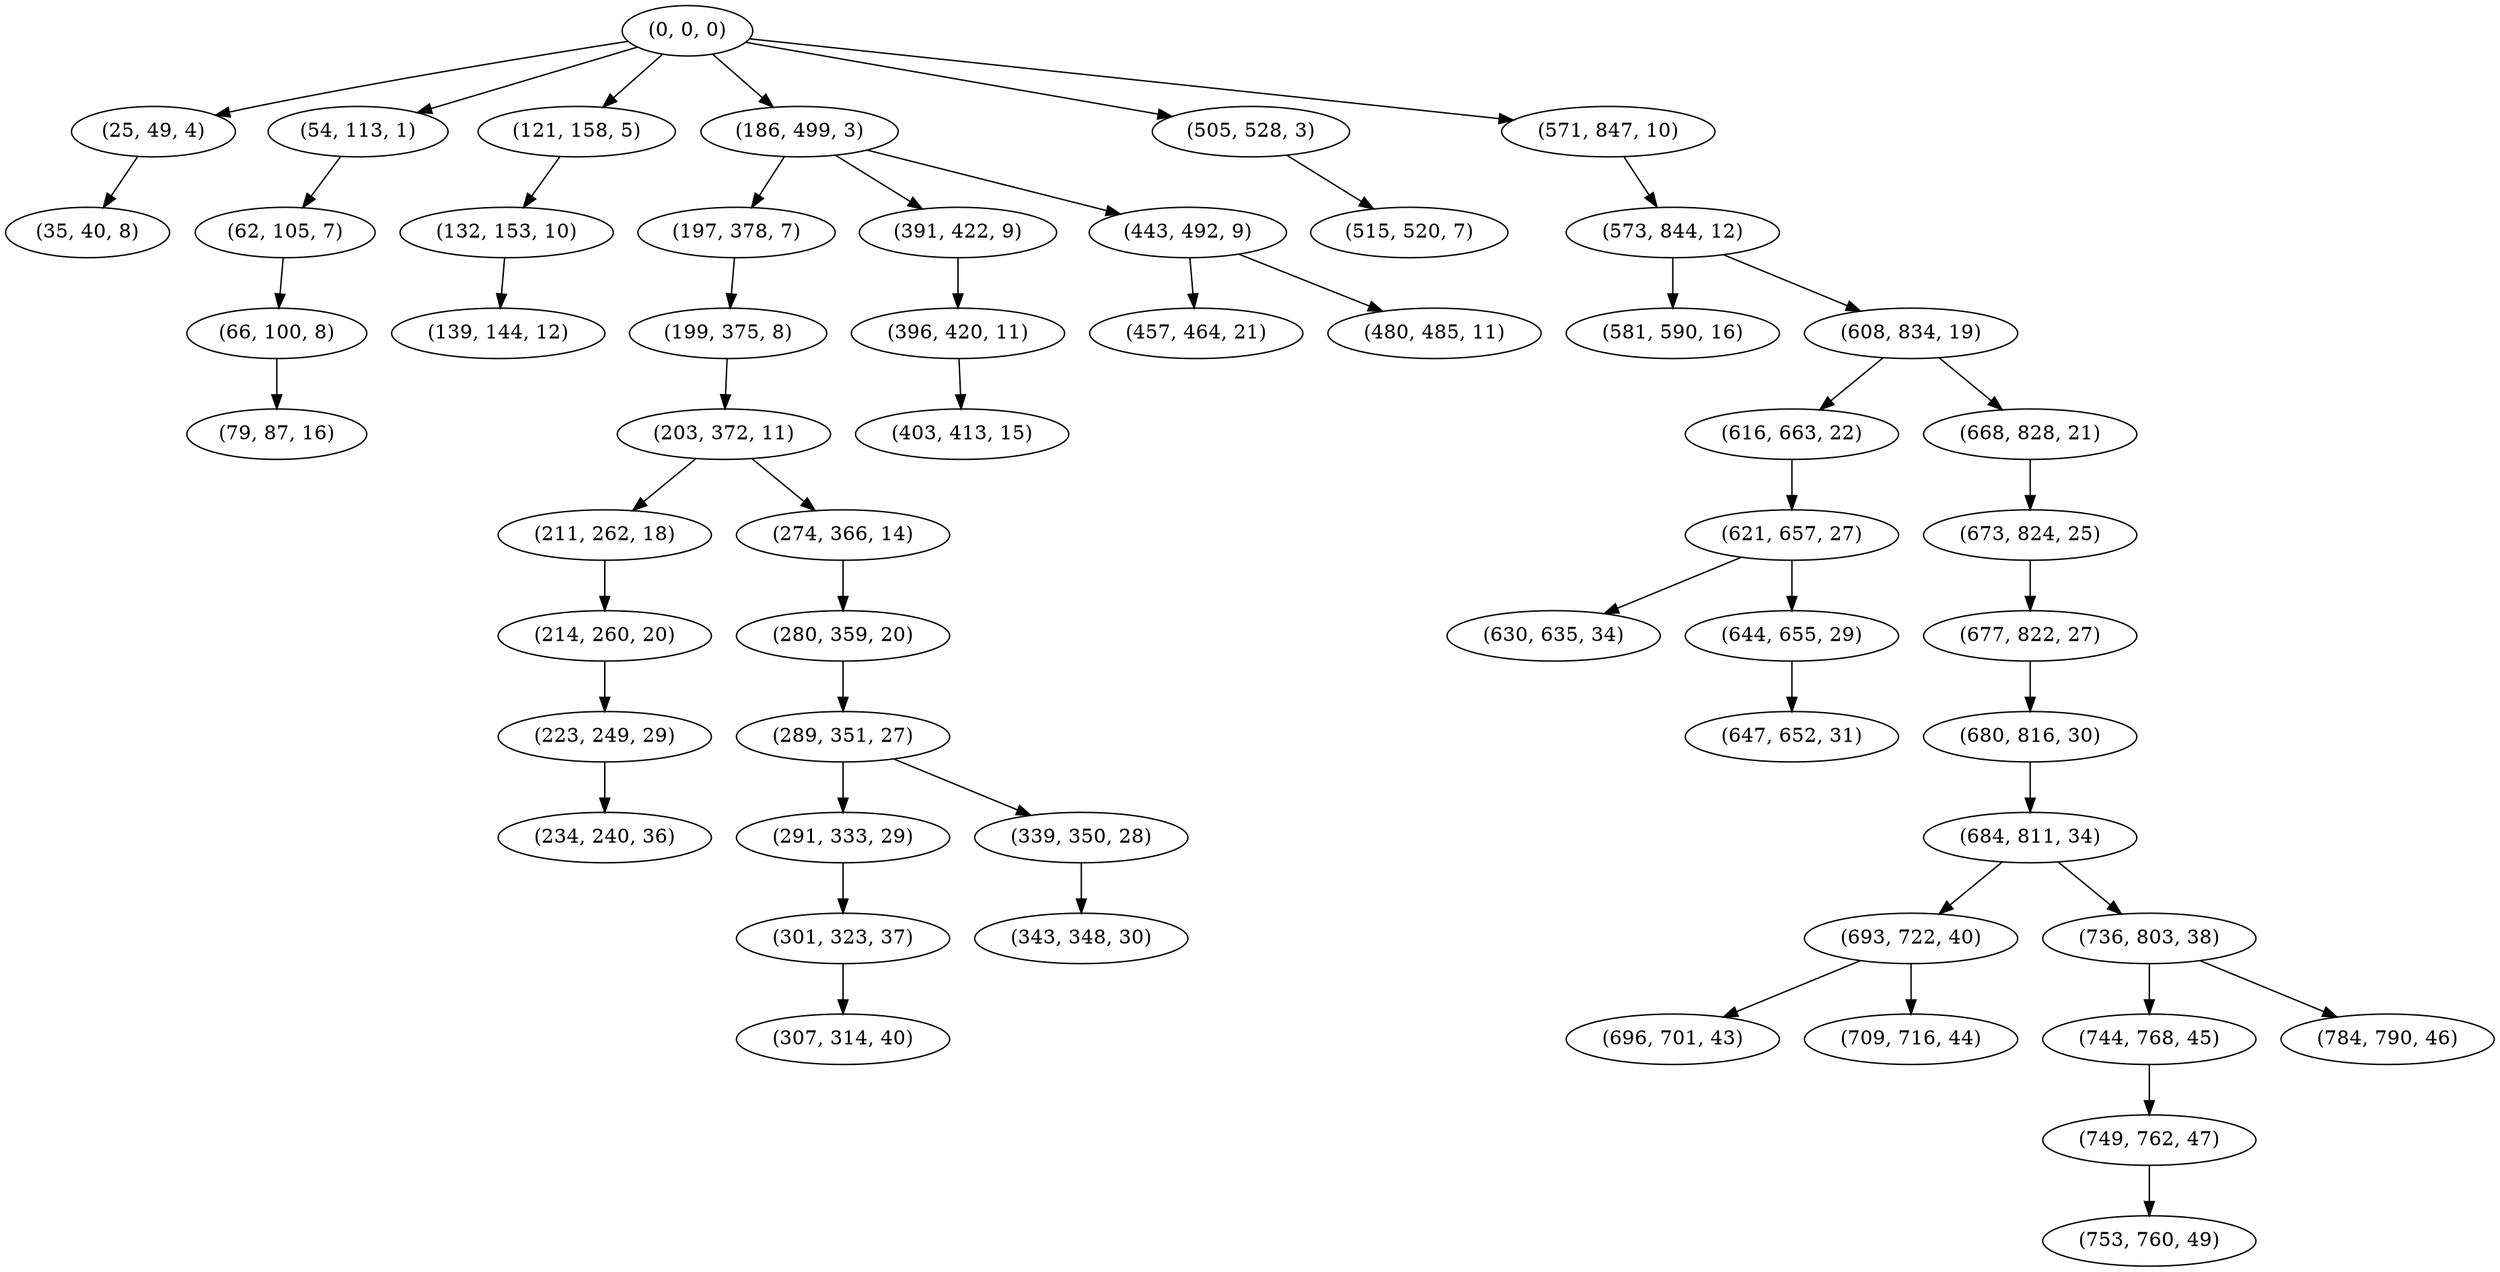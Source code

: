 digraph tree {
    "(0, 0, 0)";
    "(25, 49, 4)";
    "(35, 40, 8)";
    "(54, 113, 1)";
    "(62, 105, 7)";
    "(66, 100, 8)";
    "(79, 87, 16)";
    "(121, 158, 5)";
    "(132, 153, 10)";
    "(139, 144, 12)";
    "(186, 499, 3)";
    "(197, 378, 7)";
    "(199, 375, 8)";
    "(203, 372, 11)";
    "(211, 262, 18)";
    "(214, 260, 20)";
    "(223, 249, 29)";
    "(234, 240, 36)";
    "(274, 366, 14)";
    "(280, 359, 20)";
    "(289, 351, 27)";
    "(291, 333, 29)";
    "(301, 323, 37)";
    "(307, 314, 40)";
    "(339, 350, 28)";
    "(343, 348, 30)";
    "(391, 422, 9)";
    "(396, 420, 11)";
    "(403, 413, 15)";
    "(443, 492, 9)";
    "(457, 464, 21)";
    "(480, 485, 11)";
    "(505, 528, 3)";
    "(515, 520, 7)";
    "(571, 847, 10)";
    "(573, 844, 12)";
    "(581, 590, 16)";
    "(608, 834, 19)";
    "(616, 663, 22)";
    "(621, 657, 27)";
    "(630, 635, 34)";
    "(644, 655, 29)";
    "(647, 652, 31)";
    "(668, 828, 21)";
    "(673, 824, 25)";
    "(677, 822, 27)";
    "(680, 816, 30)";
    "(684, 811, 34)";
    "(693, 722, 40)";
    "(696, 701, 43)";
    "(709, 716, 44)";
    "(736, 803, 38)";
    "(744, 768, 45)";
    "(749, 762, 47)";
    "(753, 760, 49)";
    "(784, 790, 46)";
    "(0, 0, 0)" -> "(25, 49, 4)";
    "(0, 0, 0)" -> "(54, 113, 1)";
    "(0, 0, 0)" -> "(121, 158, 5)";
    "(0, 0, 0)" -> "(186, 499, 3)";
    "(0, 0, 0)" -> "(505, 528, 3)";
    "(0, 0, 0)" -> "(571, 847, 10)";
    "(25, 49, 4)" -> "(35, 40, 8)";
    "(54, 113, 1)" -> "(62, 105, 7)";
    "(62, 105, 7)" -> "(66, 100, 8)";
    "(66, 100, 8)" -> "(79, 87, 16)";
    "(121, 158, 5)" -> "(132, 153, 10)";
    "(132, 153, 10)" -> "(139, 144, 12)";
    "(186, 499, 3)" -> "(197, 378, 7)";
    "(186, 499, 3)" -> "(391, 422, 9)";
    "(186, 499, 3)" -> "(443, 492, 9)";
    "(197, 378, 7)" -> "(199, 375, 8)";
    "(199, 375, 8)" -> "(203, 372, 11)";
    "(203, 372, 11)" -> "(211, 262, 18)";
    "(203, 372, 11)" -> "(274, 366, 14)";
    "(211, 262, 18)" -> "(214, 260, 20)";
    "(214, 260, 20)" -> "(223, 249, 29)";
    "(223, 249, 29)" -> "(234, 240, 36)";
    "(274, 366, 14)" -> "(280, 359, 20)";
    "(280, 359, 20)" -> "(289, 351, 27)";
    "(289, 351, 27)" -> "(291, 333, 29)";
    "(289, 351, 27)" -> "(339, 350, 28)";
    "(291, 333, 29)" -> "(301, 323, 37)";
    "(301, 323, 37)" -> "(307, 314, 40)";
    "(339, 350, 28)" -> "(343, 348, 30)";
    "(391, 422, 9)" -> "(396, 420, 11)";
    "(396, 420, 11)" -> "(403, 413, 15)";
    "(443, 492, 9)" -> "(457, 464, 21)";
    "(443, 492, 9)" -> "(480, 485, 11)";
    "(505, 528, 3)" -> "(515, 520, 7)";
    "(571, 847, 10)" -> "(573, 844, 12)";
    "(573, 844, 12)" -> "(581, 590, 16)";
    "(573, 844, 12)" -> "(608, 834, 19)";
    "(608, 834, 19)" -> "(616, 663, 22)";
    "(608, 834, 19)" -> "(668, 828, 21)";
    "(616, 663, 22)" -> "(621, 657, 27)";
    "(621, 657, 27)" -> "(630, 635, 34)";
    "(621, 657, 27)" -> "(644, 655, 29)";
    "(644, 655, 29)" -> "(647, 652, 31)";
    "(668, 828, 21)" -> "(673, 824, 25)";
    "(673, 824, 25)" -> "(677, 822, 27)";
    "(677, 822, 27)" -> "(680, 816, 30)";
    "(680, 816, 30)" -> "(684, 811, 34)";
    "(684, 811, 34)" -> "(693, 722, 40)";
    "(684, 811, 34)" -> "(736, 803, 38)";
    "(693, 722, 40)" -> "(696, 701, 43)";
    "(693, 722, 40)" -> "(709, 716, 44)";
    "(736, 803, 38)" -> "(744, 768, 45)";
    "(736, 803, 38)" -> "(784, 790, 46)";
    "(744, 768, 45)" -> "(749, 762, 47)";
    "(749, 762, 47)" -> "(753, 760, 49)";
}
